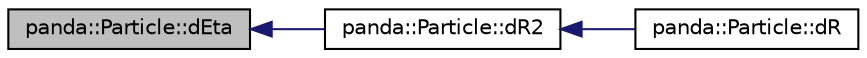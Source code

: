 digraph G
{
  edge [fontname="Helvetica",fontsize="10",labelfontname="Helvetica",labelfontsize="10"];
  node [fontname="Helvetica",fontsize="10",shape=record];
  rankdir=LR;
  Node1 [label="panda::Particle::dEta",height=0.2,width=0.4,color="black", fillcolor="grey75", style="filled" fontcolor="black"];
  Node1 -> Node2 [dir=back,color="midnightblue",fontsize="10",style="solid"];
  Node2 [label="panda::Particle::dR2",height=0.2,width=0.4,color="black", fillcolor="white", style="filled",URL="$classpanda_1_1Particle.html#a31b515f8bcd6d64227ec24dd4b9682c3"];
  Node2 -> Node3 [dir=back,color="midnightblue",fontsize="10",style="solid"];
  Node3 [label="panda::Particle::dR",height=0.2,width=0.4,color="black", fillcolor="white", style="filled",URL="$classpanda_1_1Particle.html#adbc50bce85d9da56699bbd7d9ab1e4bf"];
}
